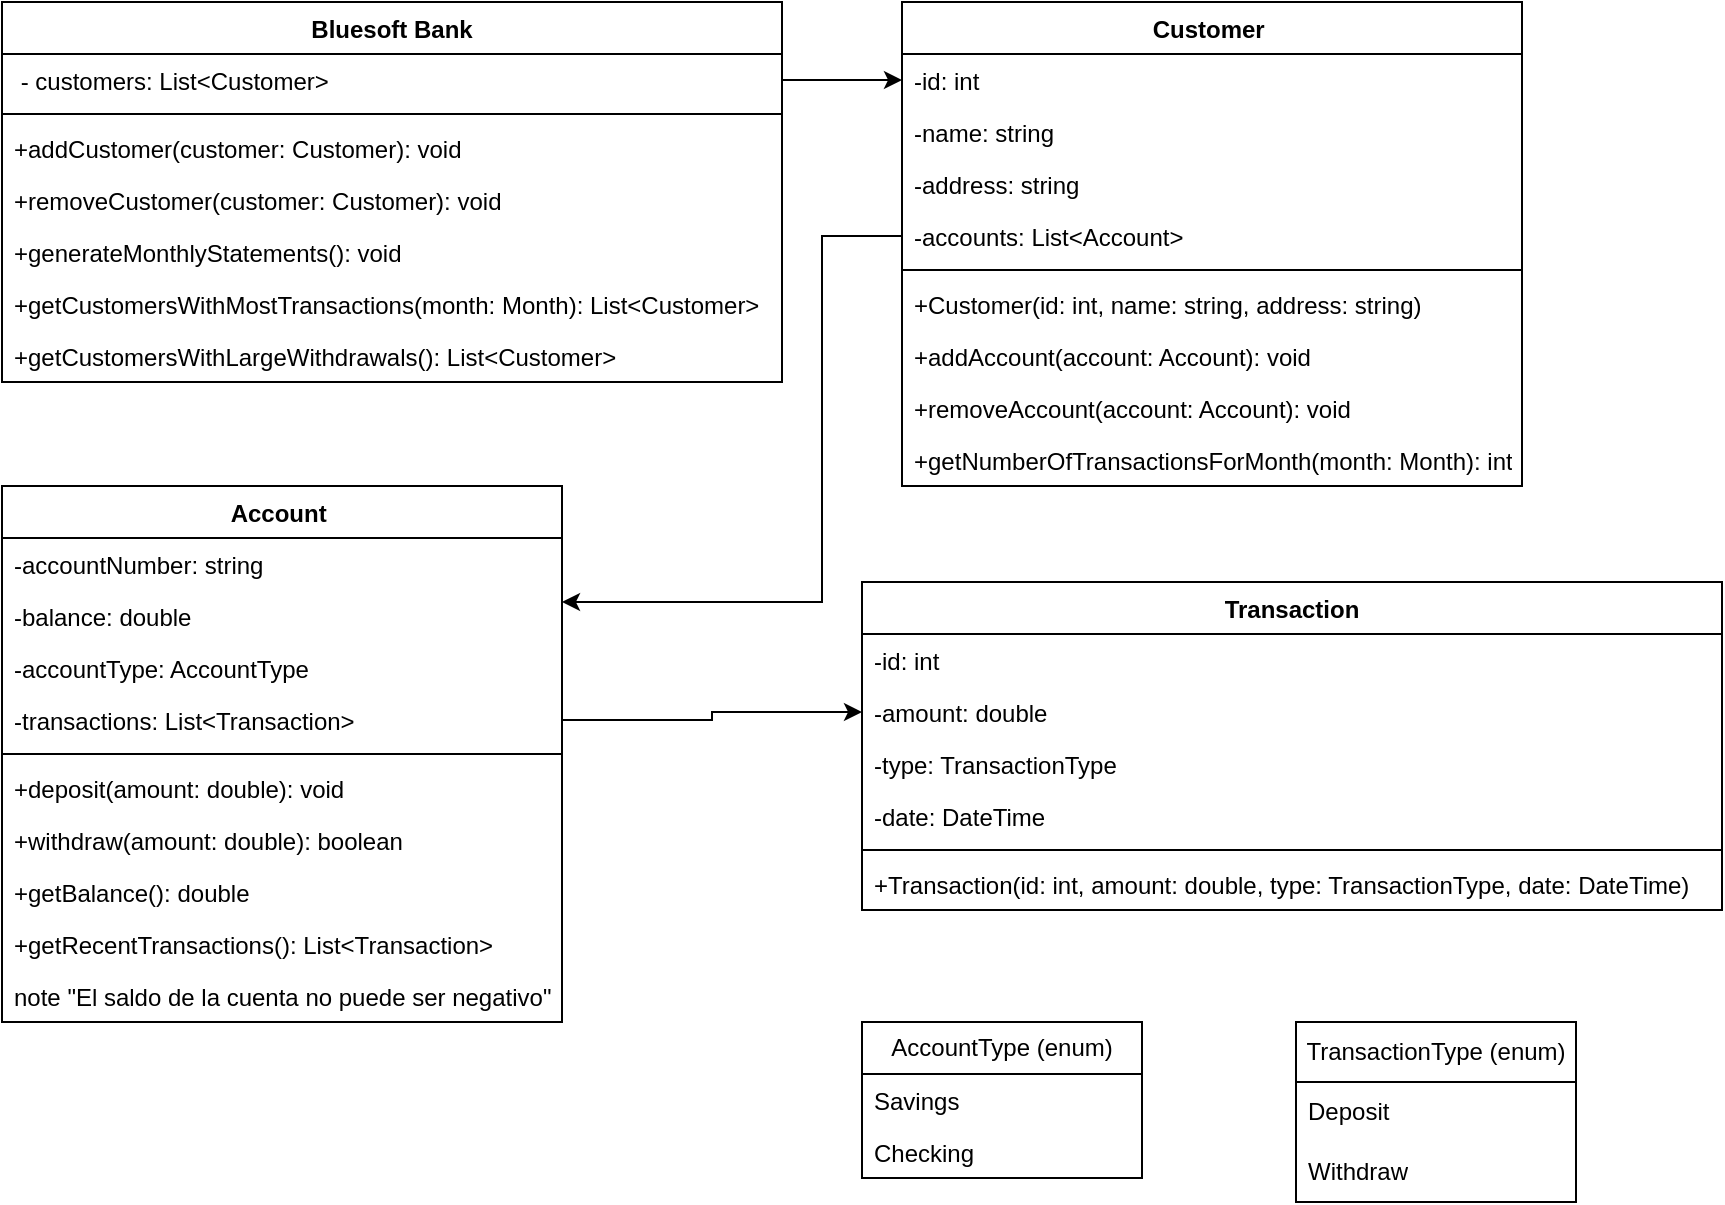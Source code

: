 <mxfile version="22.0.1" type="device">
  <diagram id="C5RBs43oDa-KdzZeNtuy" name="Page-1">
    <mxGraphModel dx="1036" dy="606" grid="1" gridSize="10" guides="1" tooltips="1" connect="1" arrows="1" fold="1" page="1" pageScale="1" pageWidth="827" pageHeight="1169" math="0" shadow="0">
      <root>
        <mxCell id="WIyWlLk6GJQsqaUBKTNV-0" />
        <mxCell id="WIyWlLk6GJQsqaUBKTNV-1" parent="WIyWlLk6GJQsqaUBKTNV-0" />
        <mxCell id="SUhJWzhfc3vZj_EJWRcW-98" value="Bluesoft Bank" style="swimlane;fontStyle=1;align=center;verticalAlign=top;childLayout=stackLayout;horizontal=1;startSize=26;horizontalStack=0;resizeParent=1;resizeParentMax=0;resizeLast=0;collapsible=1;marginBottom=0;whiteSpace=wrap;html=1;" vertex="1" parent="WIyWlLk6GJQsqaUBKTNV-1">
          <mxGeometry x="20" y="60" width="390" height="190" as="geometry" />
        </mxCell>
        <mxCell id="SUhJWzhfc3vZj_EJWRcW-99" value="&amp;nbsp;- customers: List&amp;lt;Customer&amp;gt;" style="text;strokeColor=none;fillColor=none;align=left;verticalAlign=top;spacingLeft=4;spacingRight=4;overflow=hidden;rotatable=0;points=[[0,0.5],[1,0.5]];portConstraint=eastwest;whiteSpace=wrap;html=1;" vertex="1" parent="SUhJWzhfc3vZj_EJWRcW-98">
          <mxGeometry y="26" width="390" height="26" as="geometry" />
        </mxCell>
        <mxCell id="SUhJWzhfc3vZj_EJWRcW-100" value="" style="line;strokeWidth=1;fillColor=none;align=left;verticalAlign=middle;spacingTop=-1;spacingLeft=3;spacingRight=3;rotatable=0;labelPosition=right;points=[];portConstraint=eastwest;strokeColor=inherit;" vertex="1" parent="SUhJWzhfc3vZj_EJWRcW-98">
          <mxGeometry y="52" width="390" height="8" as="geometry" />
        </mxCell>
        <mxCell id="SUhJWzhfc3vZj_EJWRcW-101" value="+addCustomer(customer: Customer): void" style="text;strokeColor=none;fillColor=none;align=left;verticalAlign=top;spacingLeft=4;spacingRight=4;overflow=hidden;rotatable=0;points=[[0,0.5],[1,0.5]];portConstraint=eastwest;whiteSpace=wrap;html=1;" vertex="1" parent="SUhJWzhfc3vZj_EJWRcW-98">
          <mxGeometry y="60" width="390" height="26" as="geometry" />
        </mxCell>
        <mxCell id="SUhJWzhfc3vZj_EJWRcW-102" value="+removeCustomer(customer: Customer): void" style="text;strokeColor=none;fillColor=none;align=left;verticalAlign=top;spacingLeft=4;spacingRight=4;overflow=hidden;rotatable=0;points=[[0,0.5],[1,0.5]];portConstraint=eastwest;whiteSpace=wrap;html=1;" vertex="1" parent="SUhJWzhfc3vZj_EJWRcW-98">
          <mxGeometry y="86" width="390" height="26" as="geometry" />
        </mxCell>
        <mxCell id="SUhJWzhfc3vZj_EJWRcW-103" value="+generateMonthlyStatements(): void" style="text;strokeColor=none;fillColor=none;align=left;verticalAlign=top;spacingLeft=4;spacingRight=4;overflow=hidden;rotatable=0;points=[[0,0.5],[1,0.5]];portConstraint=eastwest;whiteSpace=wrap;html=1;" vertex="1" parent="SUhJWzhfc3vZj_EJWRcW-98">
          <mxGeometry y="112" width="390" height="26" as="geometry" />
        </mxCell>
        <mxCell id="SUhJWzhfc3vZj_EJWRcW-104" value="+getCustomersWithMostTransactions(month: Month): List&amp;lt;Customer&amp;gt;" style="text;strokeColor=none;fillColor=none;align=left;verticalAlign=top;spacingLeft=4;spacingRight=4;overflow=hidden;rotatable=0;points=[[0,0.5],[1,0.5]];portConstraint=eastwest;whiteSpace=wrap;html=1;" vertex="1" parent="SUhJWzhfc3vZj_EJWRcW-98">
          <mxGeometry y="138" width="390" height="26" as="geometry" />
        </mxCell>
        <mxCell id="SUhJWzhfc3vZj_EJWRcW-105" value="+getCustomersWithLargeWithdrawals(): List&amp;lt;Customer&amp;gt;" style="text;strokeColor=none;fillColor=none;align=left;verticalAlign=top;spacingLeft=4;spacingRight=4;overflow=hidden;rotatable=0;points=[[0,0.5],[1,0.5]];portConstraint=eastwest;whiteSpace=wrap;html=1;" vertex="1" parent="SUhJWzhfc3vZj_EJWRcW-98">
          <mxGeometry y="164" width="390" height="26" as="geometry" />
        </mxCell>
        <mxCell id="SUhJWzhfc3vZj_EJWRcW-106" value="Customer&amp;nbsp;" style="swimlane;fontStyle=1;align=center;verticalAlign=top;childLayout=stackLayout;horizontal=1;startSize=26;horizontalStack=0;resizeParent=1;resizeParentMax=0;resizeLast=0;collapsible=1;marginBottom=0;whiteSpace=wrap;html=1;" vertex="1" parent="WIyWlLk6GJQsqaUBKTNV-1">
          <mxGeometry x="470" y="60" width="310" height="242" as="geometry" />
        </mxCell>
        <mxCell id="SUhJWzhfc3vZj_EJWRcW-107" value="-id: int" style="text;strokeColor=none;fillColor=none;align=left;verticalAlign=top;spacingLeft=4;spacingRight=4;overflow=hidden;rotatable=0;points=[[0,0.5],[1,0.5]];portConstraint=eastwest;whiteSpace=wrap;html=1;" vertex="1" parent="SUhJWzhfc3vZj_EJWRcW-106">
          <mxGeometry y="26" width="310" height="26" as="geometry" />
        </mxCell>
        <mxCell id="SUhJWzhfc3vZj_EJWRcW-110" value="-name: string" style="text;strokeColor=none;fillColor=none;align=left;verticalAlign=top;spacingLeft=4;spacingRight=4;overflow=hidden;rotatable=0;points=[[0,0.5],[1,0.5]];portConstraint=eastwest;whiteSpace=wrap;html=1;" vertex="1" parent="SUhJWzhfc3vZj_EJWRcW-106">
          <mxGeometry y="52" width="310" height="26" as="geometry" />
        </mxCell>
        <mxCell id="SUhJWzhfc3vZj_EJWRcW-111" value="-address: string" style="text;strokeColor=none;fillColor=none;align=left;verticalAlign=top;spacingLeft=4;spacingRight=4;overflow=hidden;rotatable=0;points=[[0,0.5],[1,0.5]];portConstraint=eastwest;whiteSpace=wrap;html=1;" vertex="1" parent="SUhJWzhfc3vZj_EJWRcW-106">
          <mxGeometry y="78" width="310" height="26" as="geometry" />
        </mxCell>
        <mxCell id="SUhJWzhfc3vZj_EJWRcW-112" value="-accounts: List&amp;lt;Account&amp;gt;" style="text;strokeColor=none;fillColor=none;align=left;verticalAlign=top;spacingLeft=4;spacingRight=4;overflow=hidden;rotatable=0;points=[[0,0.5],[1,0.5]];portConstraint=eastwest;whiteSpace=wrap;html=1;" vertex="1" parent="SUhJWzhfc3vZj_EJWRcW-106">
          <mxGeometry y="104" width="310" height="26" as="geometry" />
        </mxCell>
        <mxCell id="SUhJWzhfc3vZj_EJWRcW-108" value="" style="line;strokeWidth=1;fillColor=none;align=left;verticalAlign=middle;spacingTop=-1;spacingLeft=3;spacingRight=3;rotatable=0;labelPosition=right;points=[];portConstraint=eastwest;strokeColor=inherit;" vertex="1" parent="SUhJWzhfc3vZj_EJWRcW-106">
          <mxGeometry y="130" width="310" height="8" as="geometry" />
        </mxCell>
        <mxCell id="SUhJWzhfc3vZj_EJWRcW-109" value="+Customer(id: int, name: string, address: string)" style="text;strokeColor=none;fillColor=none;align=left;verticalAlign=top;spacingLeft=4;spacingRight=4;overflow=hidden;rotatable=0;points=[[0,0.5],[1,0.5]];portConstraint=eastwest;whiteSpace=wrap;html=1;" vertex="1" parent="SUhJWzhfc3vZj_EJWRcW-106">
          <mxGeometry y="138" width="310" height="26" as="geometry" />
        </mxCell>
        <mxCell id="SUhJWzhfc3vZj_EJWRcW-113" value="+addAccount(account: Account): void" style="text;strokeColor=none;fillColor=none;align=left;verticalAlign=top;spacingLeft=4;spacingRight=4;overflow=hidden;rotatable=0;points=[[0,0.5],[1,0.5]];portConstraint=eastwest;whiteSpace=wrap;html=1;" vertex="1" parent="SUhJWzhfc3vZj_EJWRcW-106">
          <mxGeometry y="164" width="310" height="26" as="geometry" />
        </mxCell>
        <mxCell id="SUhJWzhfc3vZj_EJWRcW-114" value="+removeAccount(account: Account): void" style="text;strokeColor=none;fillColor=none;align=left;verticalAlign=top;spacingLeft=4;spacingRight=4;overflow=hidden;rotatable=0;points=[[0,0.5],[1,0.5]];portConstraint=eastwest;whiteSpace=wrap;html=1;" vertex="1" parent="SUhJWzhfc3vZj_EJWRcW-106">
          <mxGeometry y="190" width="310" height="26" as="geometry" />
        </mxCell>
        <mxCell id="SUhJWzhfc3vZj_EJWRcW-115" value="+getNumberOfTransactionsForMonth(month: Month): int" style="text;strokeColor=none;fillColor=none;align=left;verticalAlign=top;spacingLeft=4;spacingRight=4;overflow=hidden;rotatable=0;points=[[0,0.5],[1,0.5]];portConstraint=eastwest;whiteSpace=wrap;html=1;" vertex="1" parent="SUhJWzhfc3vZj_EJWRcW-106">
          <mxGeometry y="216" width="310" height="26" as="geometry" />
        </mxCell>
        <mxCell id="SUhJWzhfc3vZj_EJWRcW-116" value="Account&amp;nbsp;" style="swimlane;fontStyle=1;align=center;verticalAlign=top;childLayout=stackLayout;horizontal=1;startSize=26;horizontalStack=0;resizeParent=1;resizeParentMax=0;resizeLast=0;collapsible=1;marginBottom=0;whiteSpace=wrap;html=1;" vertex="1" parent="WIyWlLk6GJQsqaUBKTNV-1">
          <mxGeometry x="20" y="302" width="280" height="268" as="geometry" />
        </mxCell>
        <mxCell id="SUhJWzhfc3vZj_EJWRcW-117" value="-accountNumber: string" style="text;strokeColor=none;fillColor=none;align=left;verticalAlign=top;spacingLeft=4;spacingRight=4;overflow=hidden;rotatable=0;points=[[0,0.5],[1,0.5]];portConstraint=eastwest;whiteSpace=wrap;html=1;" vertex="1" parent="SUhJWzhfc3vZj_EJWRcW-116">
          <mxGeometry y="26" width="280" height="26" as="geometry" />
        </mxCell>
        <mxCell id="SUhJWzhfc3vZj_EJWRcW-120" value="-balance: double" style="text;strokeColor=none;fillColor=none;align=left;verticalAlign=top;spacingLeft=4;spacingRight=4;overflow=hidden;rotatable=0;points=[[0,0.5],[1,0.5]];portConstraint=eastwest;whiteSpace=wrap;html=1;" vertex="1" parent="SUhJWzhfc3vZj_EJWRcW-116">
          <mxGeometry y="52" width="280" height="26" as="geometry" />
        </mxCell>
        <mxCell id="SUhJWzhfc3vZj_EJWRcW-121" value="-accountType: AccountType" style="text;strokeColor=none;fillColor=none;align=left;verticalAlign=top;spacingLeft=4;spacingRight=4;overflow=hidden;rotatable=0;points=[[0,0.5],[1,0.5]];portConstraint=eastwest;whiteSpace=wrap;html=1;" vertex="1" parent="SUhJWzhfc3vZj_EJWRcW-116">
          <mxGeometry y="78" width="280" height="26" as="geometry" />
        </mxCell>
        <mxCell id="SUhJWzhfc3vZj_EJWRcW-122" value="-transactions: List&amp;lt;Transaction&amp;gt;" style="text;strokeColor=none;fillColor=none;align=left;verticalAlign=top;spacingLeft=4;spacingRight=4;overflow=hidden;rotatable=0;points=[[0,0.5],[1,0.5]];portConstraint=eastwest;whiteSpace=wrap;html=1;" vertex="1" parent="SUhJWzhfc3vZj_EJWRcW-116">
          <mxGeometry y="104" width="280" height="26" as="geometry" />
        </mxCell>
        <mxCell id="SUhJWzhfc3vZj_EJWRcW-118" value="" style="line;strokeWidth=1;fillColor=none;align=left;verticalAlign=middle;spacingTop=-1;spacingLeft=3;spacingRight=3;rotatable=0;labelPosition=right;points=[];portConstraint=eastwest;strokeColor=inherit;" vertex="1" parent="SUhJWzhfc3vZj_EJWRcW-116">
          <mxGeometry y="130" width="280" height="8" as="geometry" />
        </mxCell>
        <mxCell id="SUhJWzhfc3vZj_EJWRcW-119" value="+deposit(amount: double): void" style="text;strokeColor=none;fillColor=none;align=left;verticalAlign=top;spacingLeft=4;spacingRight=4;overflow=hidden;rotatable=0;points=[[0,0.5],[1,0.5]];portConstraint=eastwest;whiteSpace=wrap;html=1;" vertex="1" parent="SUhJWzhfc3vZj_EJWRcW-116">
          <mxGeometry y="138" width="280" height="26" as="geometry" />
        </mxCell>
        <mxCell id="SUhJWzhfc3vZj_EJWRcW-124" value="+withdraw(amount: double): boolean" style="text;strokeColor=none;fillColor=none;align=left;verticalAlign=top;spacingLeft=4;spacingRight=4;overflow=hidden;rotatable=0;points=[[0,0.5],[1,0.5]];portConstraint=eastwest;whiteSpace=wrap;html=1;" vertex="1" parent="SUhJWzhfc3vZj_EJWRcW-116">
          <mxGeometry y="164" width="280" height="26" as="geometry" />
        </mxCell>
        <mxCell id="SUhJWzhfc3vZj_EJWRcW-125" value="+getBalance(): double" style="text;strokeColor=none;fillColor=none;align=left;verticalAlign=top;spacingLeft=4;spacingRight=4;overflow=hidden;rotatable=0;points=[[0,0.5],[1,0.5]];portConstraint=eastwest;whiteSpace=wrap;html=1;" vertex="1" parent="SUhJWzhfc3vZj_EJWRcW-116">
          <mxGeometry y="190" width="280" height="26" as="geometry" />
        </mxCell>
        <mxCell id="SUhJWzhfc3vZj_EJWRcW-126" value="+getRecentTransactions(): List&amp;lt;Transaction&amp;gt;" style="text;strokeColor=none;fillColor=none;align=left;verticalAlign=top;spacingLeft=4;spacingRight=4;overflow=hidden;rotatable=0;points=[[0,0.5],[1,0.5]];portConstraint=eastwest;whiteSpace=wrap;html=1;" vertex="1" parent="SUhJWzhfc3vZj_EJWRcW-116">
          <mxGeometry y="216" width="280" height="26" as="geometry" />
        </mxCell>
        <mxCell id="SUhJWzhfc3vZj_EJWRcW-127" value="note &quot;El saldo de la cuenta no puede ser negativo&quot;" style="text;strokeColor=none;fillColor=none;align=left;verticalAlign=top;spacingLeft=4;spacingRight=4;overflow=hidden;rotatable=0;points=[[0,0.5],[1,0.5]];portConstraint=eastwest;whiteSpace=wrap;html=1;" vertex="1" parent="SUhJWzhfc3vZj_EJWRcW-116">
          <mxGeometry y="242" width="280" height="26" as="geometry" />
        </mxCell>
        <mxCell id="SUhJWzhfc3vZj_EJWRcW-128" value="Transaction" style="swimlane;fontStyle=1;align=center;verticalAlign=top;childLayout=stackLayout;horizontal=1;startSize=26;horizontalStack=0;resizeParent=1;resizeParentMax=0;resizeLast=0;collapsible=1;marginBottom=0;whiteSpace=wrap;html=1;" vertex="1" parent="WIyWlLk6GJQsqaUBKTNV-1">
          <mxGeometry x="450" y="350" width="430" height="164" as="geometry" />
        </mxCell>
        <mxCell id="SUhJWzhfc3vZj_EJWRcW-129" value="-id: int" style="text;strokeColor=none;fillColor=none;align=left;verticalAlign=top;spacingLeft=4;spacingRight=4;overflow=hidden;rotatable=0;points=[[0,0.5],[1,0.5]];portConstraint=eastwest;whiteSpace=wrap;html=1;" vertex="1" parent="SUhJWzhfc3vZj_EJWRcW-128">
          <mxGeometry y="26" width="430" height="26" as="geometry" />
        </mxCell>
        <mxCell id="SUhJWzhfc3vZj_EJWRcW-132" value="-amount: double" style="text;strokeColor=none;fillColor=none;align=left;verticalAlign=top;spacingLeft=4;spacingRight=4;overflow=hidden;rotatable=0;points=[[0,0.5],[1,0.5]];portConstraint=eastwest;whiteSpace=wrap;html=1;" vertex="1" parent="SUhJWzhfc3vZj_EJWRcW-128">
          <mxGeometry y="52" width="430" height="26" as="geometry" />
        </mxCell>
        <mxCell id="SUhJWzhfc3vZj_EJWRcW-133" value="-type: TransactionType" style="text;strokeColor=none;fillColor=none;align=left;verticalAlign=top;spacingLeft=4;spacingRight=4;overflow=hidden;rotatable=0;points=[[0,0.5],[1,0.5]];portConstraint=eastwest;whiteSpace=wrap;html=1;" vertex="1" parent="SUhJWzhfc3vZj_EJWRcW-128">
          <mxGeometry y="78" width="430" height="26" as="geometry" />
        </mxCell>
        <mxCell id="SUhJWzhfc3vZj_EJWRcW-134" value="-date: DateTime" style="text;strokeColor=none;fillColor=none;align=left;verticalAlign=top;spacingLeft=4;spacingRight=4;overflow=hidden;rotatable=0;points=[[0,0.5],[1,0.5]];portConstraint=eastwest;whiteSpace=wrap;html=1;" vertex="1" parent="SUhJWzhfc3vZj_EJWRcW-128">
          <mxGeometry y="104" width="430" height="26" as="geometry" />
        </mxCell>
        <mxCell id="SUhJWzhfc3vZj_EJWRcW-130" value="" style="line;strokeWidth=1;fillColor=none;align=left;verticalAlign=middle;spacingTop=-1;spacingLeft=3;spacingRight=3;rotatable=0;labelPosition=right;points=[];portConstraint=eastwest;strokeColor=inherit;" vertex="1" parent="SUhJWzhfc3vZj_EJWRcW-128">
          <mxGeometry y="130" width="430" height="8" as="geometry" />
        </mxCell>
        <mxCell id="SUhJWzhfc3vZj_EJWRcW-131" value="+Transaction(id: int, amount: double, type: TransactionType, date: DateTime)" style="text;strokeColor=none;fillColor=none;align=left;verticalAlign=top;spacingLeft=4;spacingRight=4;overflow=hidden;rotatable=0;points=[[0,0.5],[1,0.5]];portConstraint=eastwest;whiteSpace=wrap;html=1;" vertex="1" parent="SUhJWzhfc3vZj_EJWRcW-128">
          <mxGeometry y="138" width="430" height="26" as="geometry" />
        </mxCell>
        <mxCell id="SUhJWzhfc3vZj_EJWRcW-136" value="AccountType (enum)" style="swimlane;fontStyle=0;childLayout=stackLayout;horizontal=1;startSize=26;fillColor=none;horizontalStack=0;resizeParent=1;resizeParentMax=0;resizeLast=0;collapsible=1;marginBottom=0;whiteSpace=wrap;html=1;" vertex="1" parent="WIyWlLk6GJQsqaUBKTNV-1">
          <mxGeometry x="450" y="570" width="140" height="78" as="geometry" />
        </mxCell>
        <mxCell id="SUhJWzhfc3vZj_EJWRcW-137" value="Savings" style="text;strokeColor=none;fillColor=none;align=left;verticalAlign=top;spacingLeft=4;spacingRight=4;overflow=hidden;rotatable=0;points=[[0,0.5],[1,0.5]];portConstraint=eastwest;whiteSpace=wrap;html=1;" vertex="1" parent="SUhJWzhfc3vZj_EJWRcW-136">
          <mxGeometry y="26" width="140" height="26" as="geometry" />
        </mxCell>
        <mxCell id="SUhJWzhfc3vZj_EJWRcW-138" value="Checking" style="text;strokeColor=none;fillColor=none;align=left;verticalAlign=top;spacingLeft=4;spacingRight=4;overflow=hidden;rotatable=0;points=[[0,0.5],[1,0.5]];portConstraint=eastwest;whiteSpace=wrap;html=1;" vertex="1" parent="SUhJWzhfc3vZj_EJWRcW-136">
          <mxGeometry y="52" width="140" height="26" as="geometry" />
        </mxCell>
        <mxCell id="SUhJWzhfc3vZj_EJWRcW-140" value="TransactionType (enum)" style="swimlane;fontStyle=0;childLayout=stackLayout;horizontal=1;startSize=30;horizontalStack=0;resizeParent=1;resizeParentMax=0;resizeLast=0;collapsible=1;marginBottom=0;whiteSpace=wrap;html=1;" vertex="1" parent="WIyWlLk6GJQsqaUBKTNV-1">
          <mxGeometry x="667" y="570" width="140" height="90" as="geometry" />
        </mxCell>
        <mxCell id="SUhJWzhfc3vZj_EJWRcW-141" value="Deposit" style="text;strokeColor=none;fillColor=none;align=left;verticalAlign=middle;spacingLeft=4;spacingRight=4;overflow=hidden;points=[[0,0.5],[1,0.5]];portConstraint=eastwest;rotatable=0;whiteSpace=wrap;html=1;" vertex="1" parent="SUhJWzhfc3vZj_EJWRcW-140">
          <mxGeometry y="30" width="140" height="30" as="geometry" />
        </mxCell>
        <mxCell id="SUhJWzhfc3vZj_EJWRcW-142" value="Withdraw" style="text;strokeColor=none;fillColor=none;align=left;verticalAlign=middle;spacingLeft=4;spacingRight=4;overflow=hidden;points=[[0,0.5],[1,0.5]];portConstraint=eastwest;rotatable=0;whiteSpace=wrap;html=1;" vertex="1" parent="SUhJWzhfc3vZj_EJWRcW-140">
          <mxGeometry y="60" width="140" height="30" as="geometry" />
        </mxCell>
        <mxCell id="SUhJWzhfc3vZj_EJWRcW-148" style="edgeStyle=orthogonalEdgeStyle;rounded=0;orthogonalLoop=1;jettySize=auto;html=1;entryX=1;entryY=0.231;entryDx=0;entryDy=0;entryPerimeter=0;" edge="1" parent="WIyWlLk6GJQsqaUBKTNV-1" source="SUhJWzhfc3vZj_EJWRcW-112" target="SUhJWzhfc3vZj_EJWRcW-120">
          <mxGeometry relative="1" as="geometry">
            <Array as="points">
              <mxPoint x="430" y="177" />
              <mxPoint x="430" y="360" />
            </Array>
          </mxGeometry>
        </mxCell>
        <mxCell id="SUhJWzhfc3vZj_EJWRcW-150" style="edgeStyle=orthogonalEdgeStyle;rounded=0;orthogonalLoop=1;jettySize=auto;html=1;entryX=0;entryY=0.5;entryDx=0;entryDy=0;" edge="1" parent="WIyWlLk6GJQsqaUBKTNV-1" source="SUhJWzhfc3vZj_EJWRcW-99" target="SUhJWzhfc3vZj_EJWRcW-107">
          <mxGeometry relative="1" as="geometry" />
        </mxCell>
        <mxCell id="SUhJWzhfc3vZj_EJWRcW-151" style="edgeStyle=orthogonalEdgeStyle;rounded=0;orthogonalLoop=1;jettySize=auto;html=1;entryX=0;entryY=0.5;entryDx=0;entryDy=0;" edge="1" parent="WIyWlLk6GJQsqaUBKTNV-1" source="SUhJWzhfc3vZj_EJWRcW-122" target="SUhJWzhfc3vZj_EJWRcW-132">
          <mxGeometry relative="1" as="geometry">
            <mxPoint x="440" y="419" as="targetPoint" />
          </mxGeometry>
        </mxCell>
      </root>
    </mxGraphModel>
  </diagram>
</mxfile>
